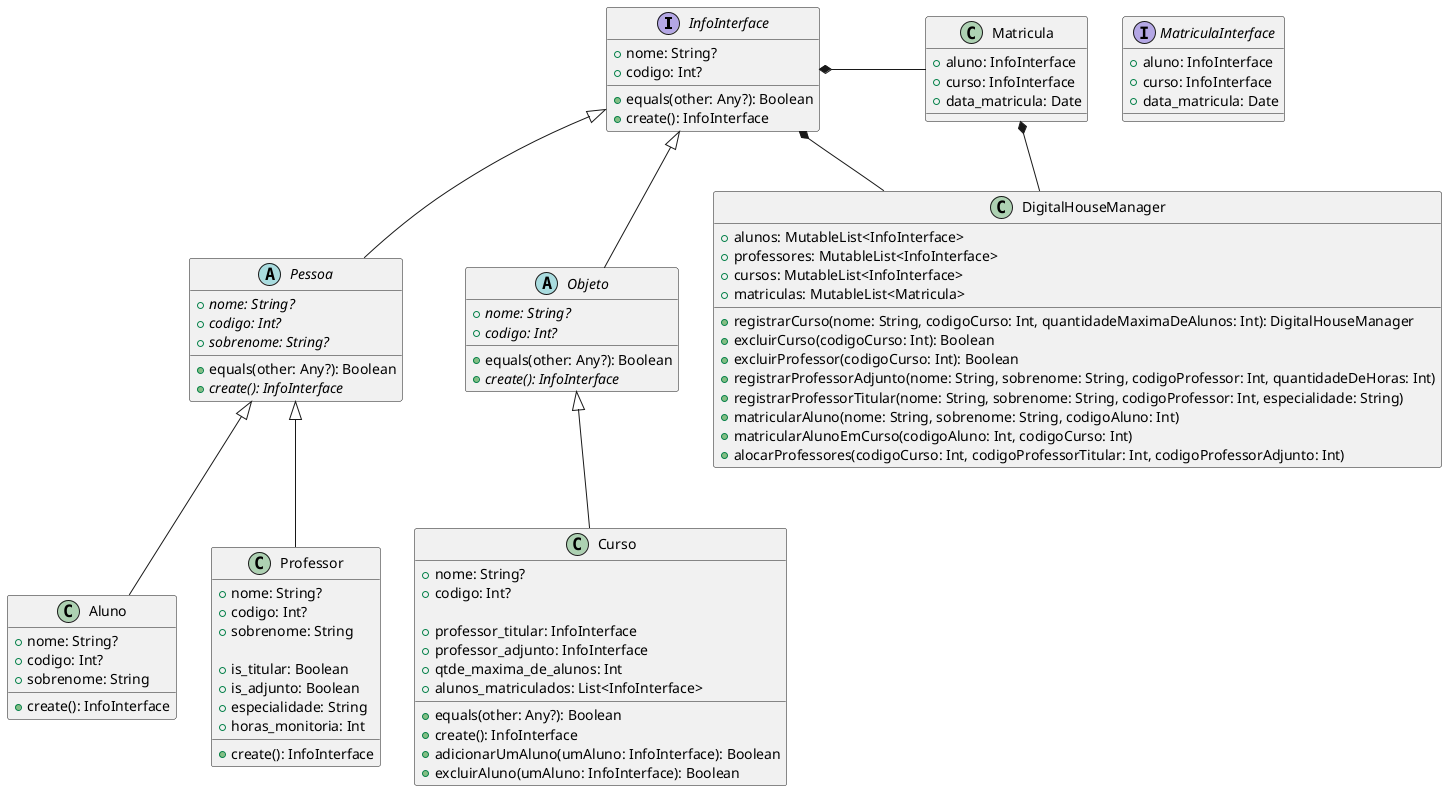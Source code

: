 @startuml

interface InfoInterface {
    + nome: String?
    + codigo: Int?

    + equals(other: Any?): Boolean
    + create(): InfoInterface
}

abstract Pessoa {
    + {abstract} nome: String?
    + {abstract} codigo: Int?
    + {abstract} sobrenome: String?

    + equals(other: Any?): Boolean
    + {abstract} create(): InfoInterface
}

class Aluno {
    + nome: String?
    + codigo: Int?
    + sobrenome: String
    + create(): InfoInterface
}

InfoInterface <|-- Pessoa
Pessoa <|-- Aluno

abstract Objeto {
    + {abstract} nome: String?
    + {abstract} codigo: Int?

    + equals(other: Any?): Boolean
    + {abstract} create(): InfoInterface
}

class Curso {
    + nome: String?
    + codigo: Int?

    + professor_titular: InfoInterface
    + professor_adjunto: InfoInterface
    + qtde_maxima_de_alunos: Int
    + alunos_matriculados: List<InfoInterface>

    + equals(other: Any?): Boolean
    + create(): InfoInterface
    + adicionarUmAluno(umAluno: InfoInterface): Boolean
    + excluirAluno(umAluno: InfoInterface): Boolean
}

InfoInterface <|-- Objeto
Objeto <|-- Curso

class Professor {
    + nome: String?
    + codigo: Int?
    + sobrenome: String

    + is_titular: Boolean
    + is_adjunto: Boolean
    + especialidade: String
    + horas_monitoria: Int

    + create(): InfoInterface
}

Pessoa <|-- Professor

interface MatriculaInterface {
    + aluno: InfoInterface
    + curso: InfoInterface
    + data_matricula: Date
}

class Matricula {
    + aluno: InfoInterface
    + curso: InfoInterface
    + data_matricula: Date
}

class DigitalHouseManager {
    + alunos: MutableList<InfoInterface>
    + professores: MutableList<InfoInterface>
    + cursos: MutableList<InfoInterface>
    + matriculas: MutableList<Matricula>

    + registrarCurso(nome: String, codigoCurso: Int, quantidadeMaximaDeAlunos: Int): DigitalHouseManager
    + excluirCurso(codigoCurso: Int): Boolean
    + excluirProfessor(codigoCurso: Int): Boolean
    + registrarProfessorAdjunto(nome: String, sobrenome: String, codigoProfessor: Int, quantidadeDeHoras: Int)
    + registrarProfessorTitular(nome: String, sobrenome: String, codigoProfessor: Int, especialidade: String)
    + matricularAluno(nome: String, sobrenome: String, codigoAluno: Int)
    + matricularAlunoEmCurso(codigoAluno: Int, codigoCurso: Int)
    + alocarProfessores(codigoCurso: Int, codigoProfessorTitular: Int, codigoProfessorAdjunto: Int)
}

Matricula *-- DigitalHouseManager
InfoInterface *-- DigitalHouseManager
InfoInterface *- Matricula


@enduml